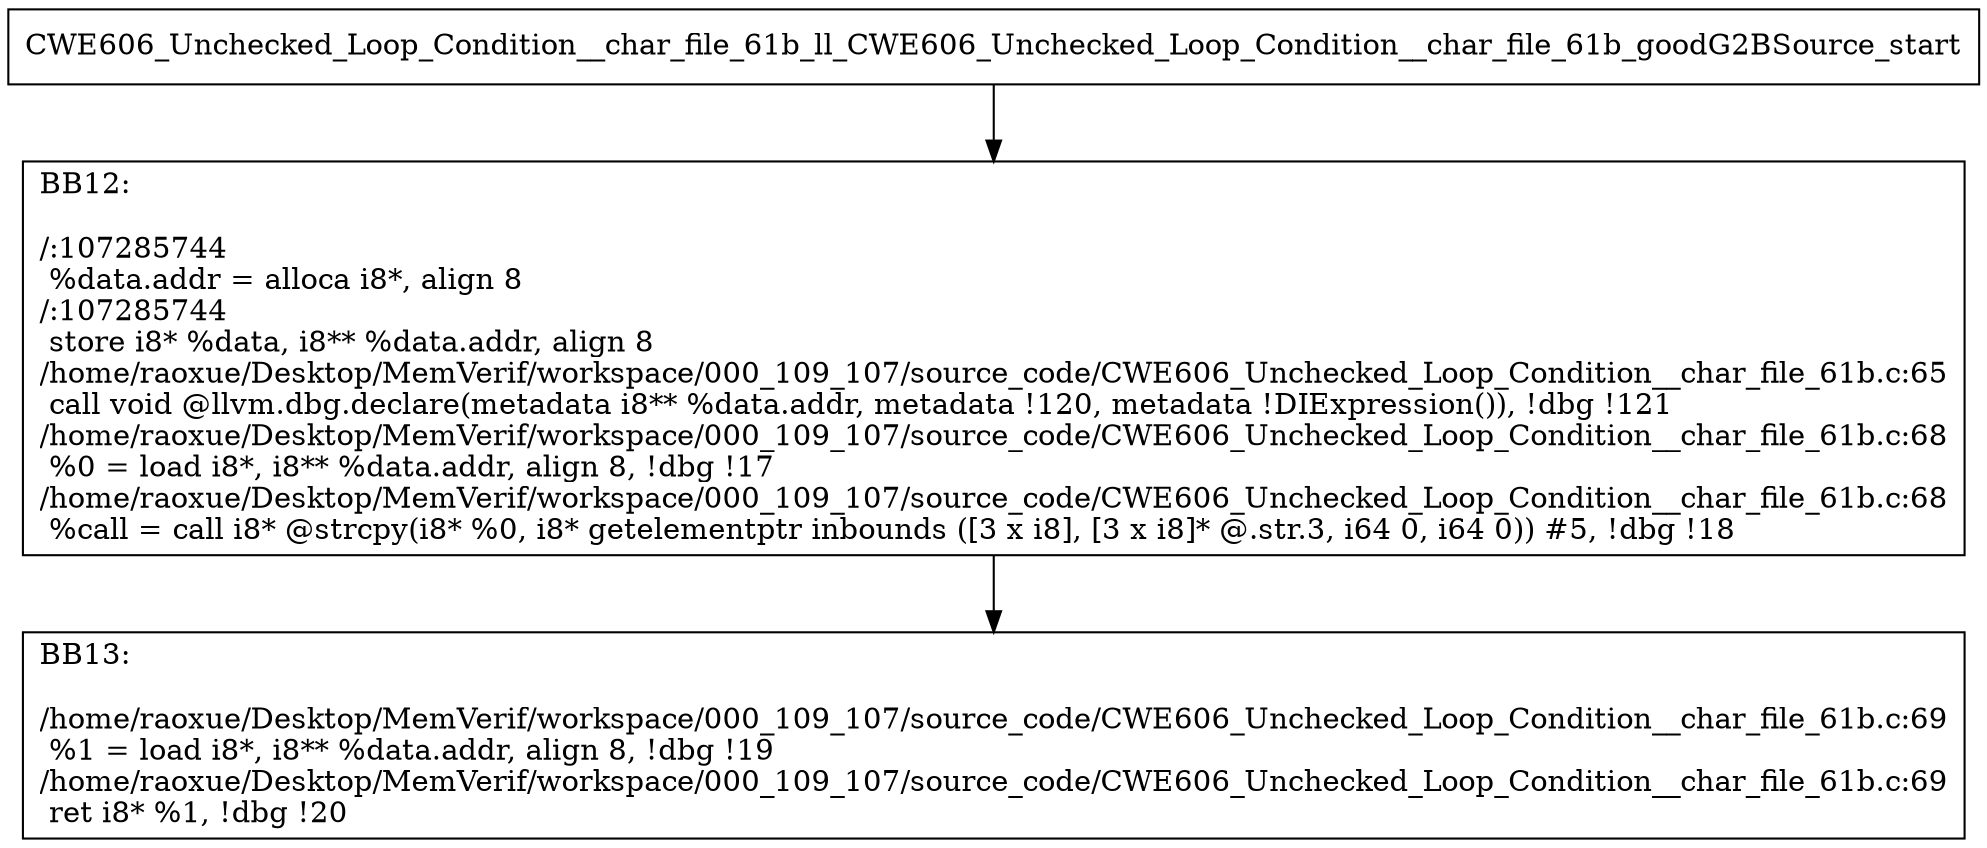 digraph "CFG for'CWE606_Unchecked_Loop_Condition__char_file_61b_ll_CWE606_Unchecked_Loop_Condition__char_file_61b_goodG2BSource' function" {
	BBCWE606_Unchecked_Loop_Condition__char_file_61b_ll_CWE606_Unchecked_Loop_Condition__char_file_61b_goodG2BSource_start[shape=record,label="{CWE606_Unchecked_Loop_Condition__char_file_61b_ll_CWE606_Unchecked_Loop_Condition__char_file_61b_goodG2BSource_start}"];
	BBCWE606_Unchecked_Loop_Condition__char_file_61b_ll_CWE606_Unchecked_Loop_Condition__char_file_61b_goodG2BSource_start-> CWE606_Unchecked_Loop_Condition__char_file_61b_ll_CWE606_Unchecked_Loop_Condition__char_file_61b_goodG2BSourceBB12;
	CWE606_Unchecked_Loop_Condition__char_file_61b_ll_CWE606_Unchecked_Loop_Condition__char_file_61b_goodG2BSourceBB12 [shape=record, label="{BB12:\l\l/:107285744\l
  %data.addr = alloca i8*, align 8\l
/:107285744\l
  store i8* %data, i8** %data.addr, align 8\l
/home/raoxue/Desktop/MemVerif/workspace/000_109_107/source_code/CWE606_Unchecked_Loop_Condition__char_file_61b.c:65\l
  call void @llvm.dbg.declare(metadata i8** %data.addr, metadata !120, metadata !DIExpression()), !dbg !121\l
/home/raoxue/Desktop/MemVerif/workspace/000_109_107/source_code/CWE606_Unchecked_Loop_Condition__char_file_61b.c:68\l
  %0 = load i8*, i8** %data.addr, align 8, !dbg !17\l
/home/raoxue/Desktop/MemVerif/workspace/000_109_107/source_code/CWE606_Unchecked_Loop_Condition__char_file_61b.c:68\l
  %call = call i8* @strcpy(i8* %0, i8* getelementptr inbounds ([3 x i8], [3 x i8]* @.str.3, i64 0, i64 0)) #5, !dbg !18\l
}"];
	CWE606_Unchecked_Loop_Condition__char_file_61b_ll_CWE606_Unchecked_Loop_Condition__char_file_61b_goodG2BSourceBB12-> CWE606_Unchecked_Loop_Condition__char_file_61b_ll_CWE606_Unchecked_Loop_Condition__char_file_61b_goodG2BSourceBB13;
	CWE606_Unchecked_Loop_Condition__char_file_61b_ll_CWE606_Unchecked_Loop_Condition__char_file_61b_goodG2BSourceBB13 [shape=record, label="{BB13:\l\l/home/raoxue/Desktop/MemVerif/workspace/000_109_107/source_code/CWE606_Unchecked_Loop_Condition__char_file_61b.c:69\l
  %1 = load i8*, i8** %data.addr, align 8, !dbg !19\l
/home/raoxue/Desktop/MemVerif/workspace/000_109_107/source_code/CWE606_Unchecked_Loop_Condition__char_file_61b.c:69\l
  ret i8* %1, !dbg !20\l
}"];
}
